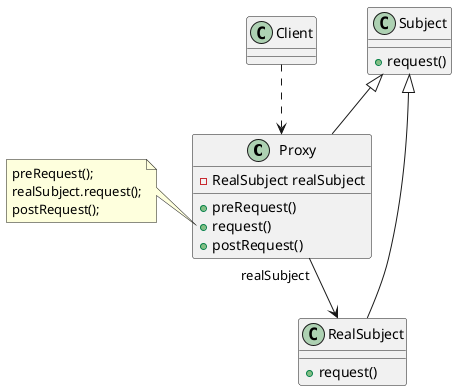 @startuml 

skinparam DefaultFontName PingFangSC-Regular


class Proxy{
    - RealSubject realSubject
    + preRequest()
    + request()
    + postRequest()
}
note left of Proxy::request
preRequest();
realSubject.request();
postRequest();
end note

class Subject{
    + request()
}
class RealSubject{
    + request()
}

Client ..> Proxy
Subject <|-- Proxy
Subject <|-- RealSubject
Proxy "realSubject" --> RealSubject

@enduml
